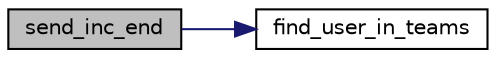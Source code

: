 digraph "send_inc_end"
{
  edge [fontname="Helvetica",fontsize="10",labelfontname="Helvetica",labelfontsize="10"];
  node [fontname="Helvetica",fontsize="10",shape=record];
  rankdir="LR";
  Node58 [label="send_inc_end",height=0.2,width=0.4,color="black", fillcolor="grey75", style="filled", fontcolor="black"];
  Node58 -> Node59 [color="midnightblue",fontsize="10",style="solid",fontname="Helvetica"];
  Node59 [label="find_user_in_teams",height=0.2,width=0.4,color="black", fillcolor="white", style="filled",URL="$find__list_8c.html#acd187da9c982bdcd9e7b547c9fe44d0e"];
}
